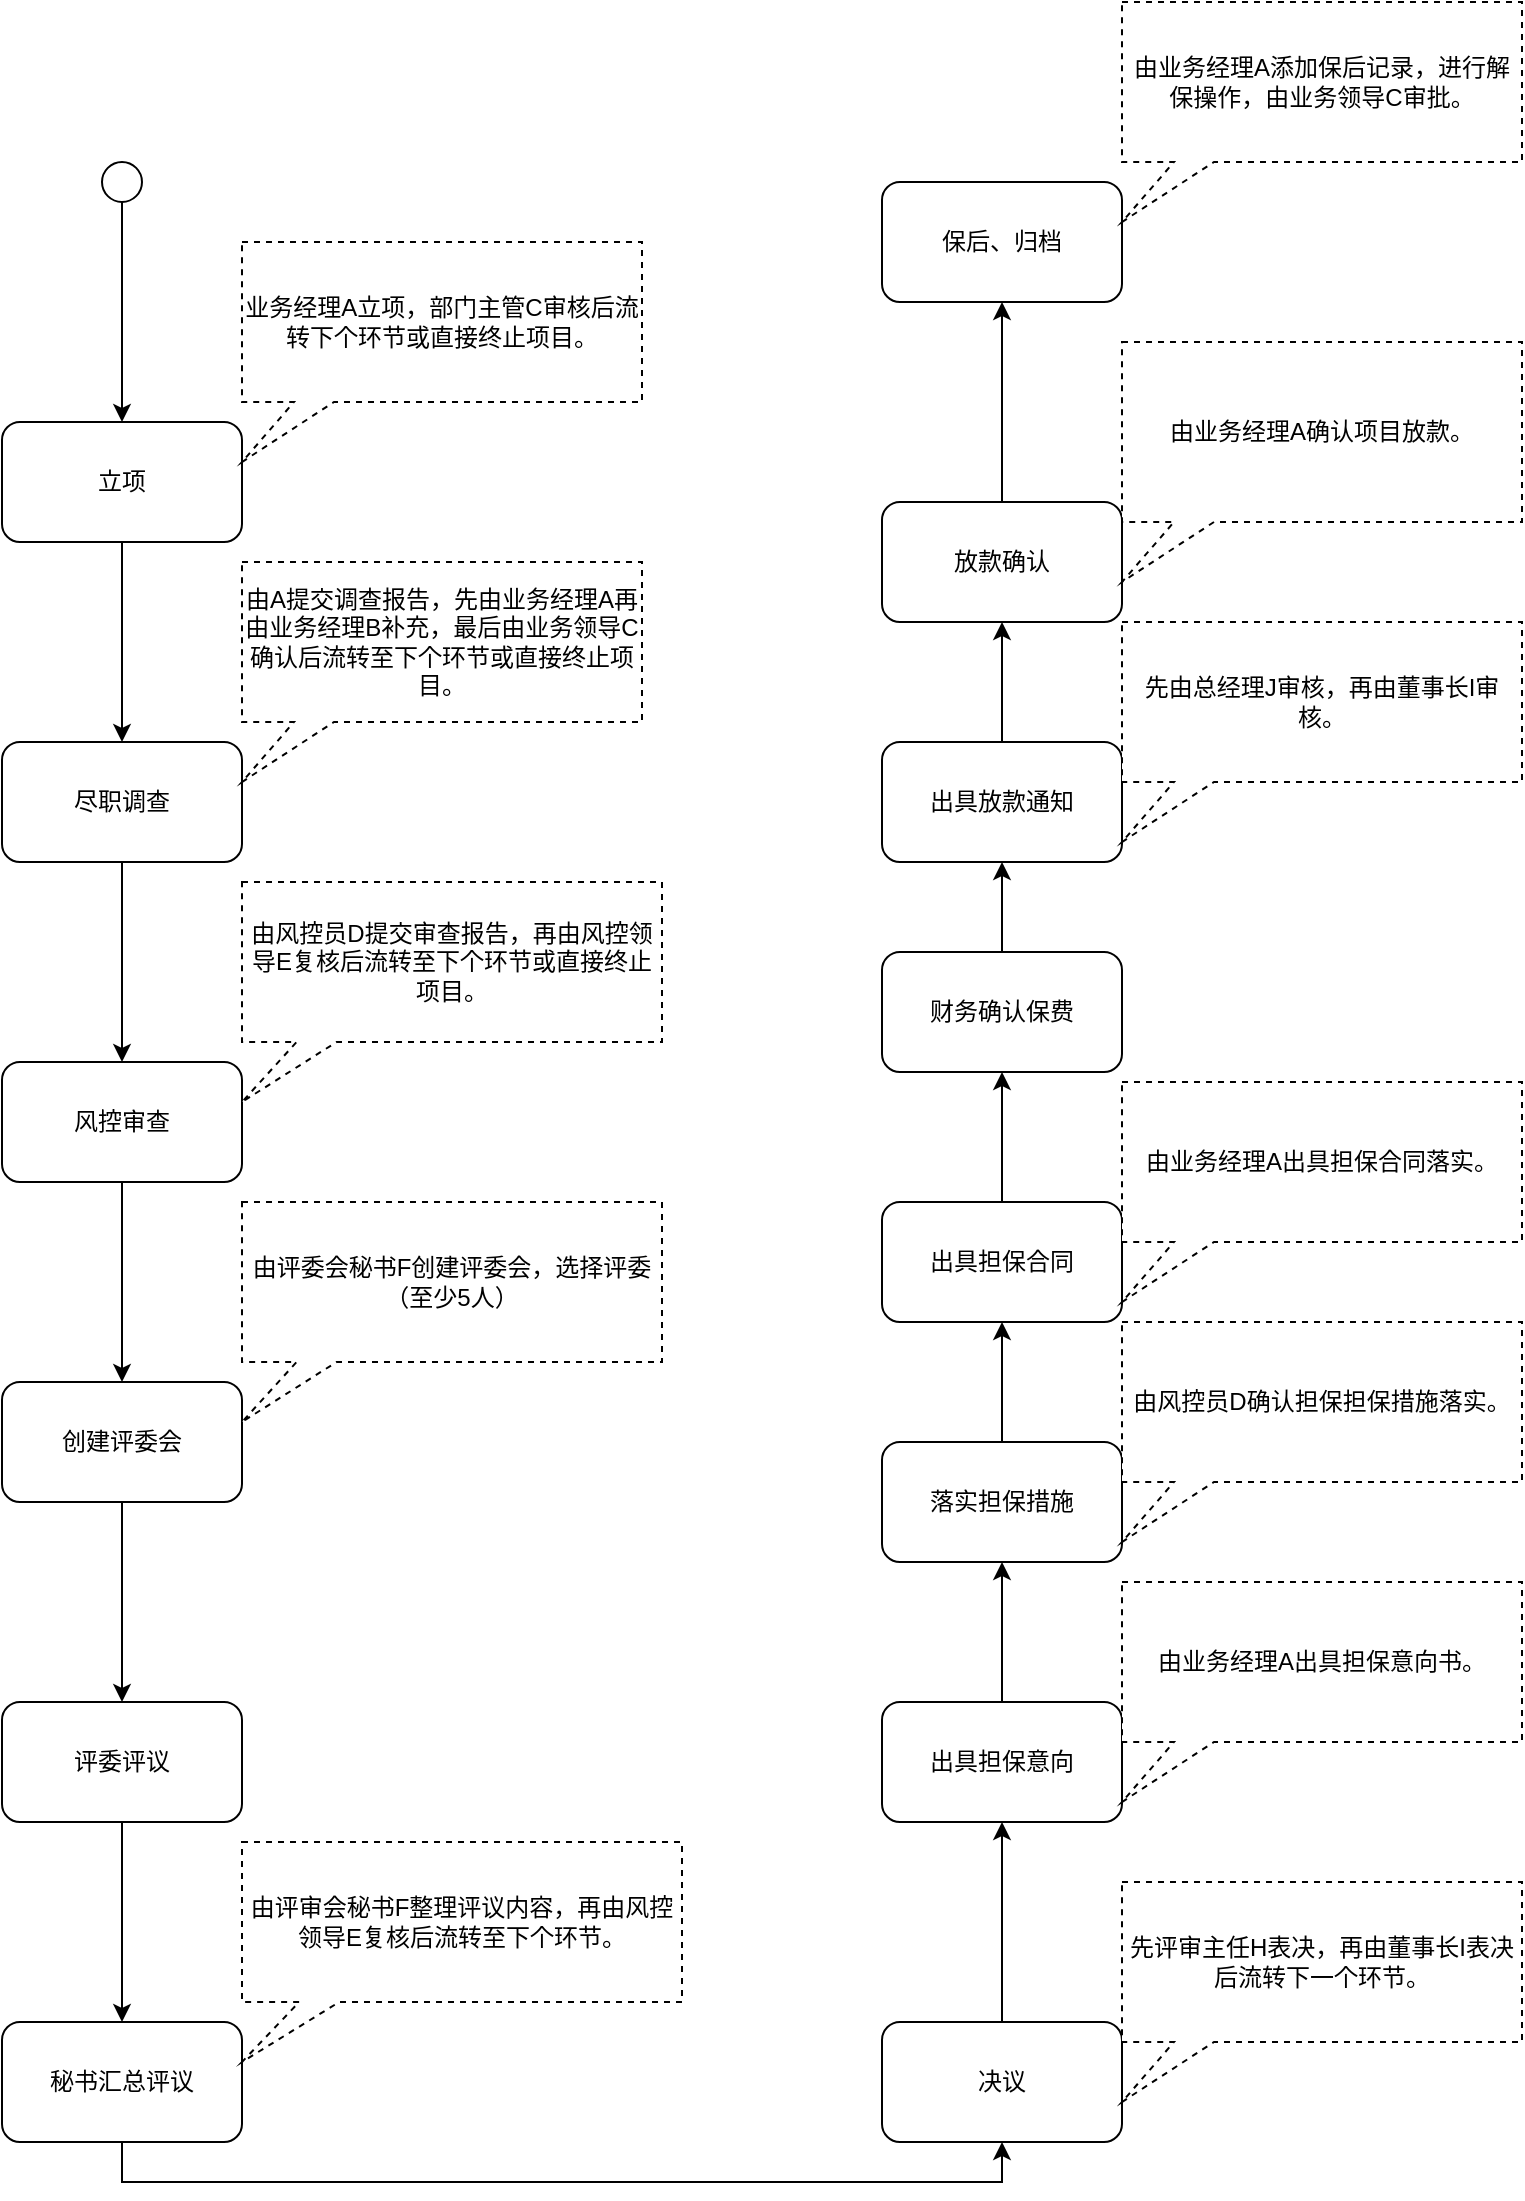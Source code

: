 <mxfile version="20.8.19" type="github">
  <diagram name="第 1 页" id="ElzLk9xlhmKX2nh8JI6h">
    <mxGraphModel dx="1434" dy="828" grid="1" gridSize="10" guides="1" tooltips="1" connect="1" arrows="1" fold="1" page="1" pageScale="1" pageWidth="827" pageHeight="1169" math="0" shadow="0">
      <root>
        <mxCell id="0" />
        <mxCell id="1" parent="0" />
        <mxCell id="QjYDYrKZbFn_NVAzt5Rb-3" value="" style="edgeStyle=orthogonalEdgeStyle;rounded=0;orthogonalLoop=1;jettySize=auto;html=1;" parent="1" source="QjYDYrKZbFn_NVAzt5Rb-1" target="QjYDYrKZbFn_NVAzt5Rb-2" edge="1">
          <mxGeometry relative="1" as="geometry" />
        </mxCell>
        <mxCell id="QjYDYrKZbFn_NVAzt5Rb-1" value="" style="ellipse;whiteSpace=wrap;html=1;aspect=fixed;" parent="1" vertex="1">
          <mxGeometry x="90" y="130" width="20" height="20" as="geometry" />
        </mxCell>
        <mxCell id="8p6swbS6E5nezO1NIQDR-1" value="" style="edgeStyle=orthogonalEdgeStyle;rounded=0;orthogonalLoop=1;jettySize=auto;html=1;" parent="1" source="QjYDYrKZbFn_NVAzt5Rb-2" target="QjYDYrKZbFn_NVAzt5Rb-5" edge="1">
          <mxGeometry relative="1" as="geometry" />
        </mxCell>
        <mxCell id="QjYDYrKZbFn_NVAzt5Rb-2" value="立项" style="rounded=1;whiteSpace=wrap;html=1;" parent="1" vertex="1">
          <mxGeometry x="40" y="260" width="120" height="60" as="geometry" />
        </mxCell>
        <mxCell id="QjYDYrKZbFn_NVAzt5Rb-4" value="业务经理A立项，部门主管C审核后流转下个环节或直接终止项目。" style="shape=callout;whiteSpace=wrap;html=1;perimeter=calloutPerimeter;position2=0;size=30;position=0.13;dashed=1;" parent="1" vertex="1">
          <mxGeometry x="160" y="170" width="200" height="110" as="geometry" />
        </mxCell>
        <mxCell id="8p6swbS6E5nezO1NIQDR-3" value="" style="edgeStyle=orthogonalEdgeStyle;rounded=0;orthogonalLoop=1;jettySize=auto;html=1;" parent="1" source="QjYDYrKZbFn_NVAzt5Rb-5" target="8p6swbS6E5nezO1NIQDR-2" edge="1">
          <mxGeometry relative="1" as="geometry" />
        </mxCell>
        <mxCell id="QjYDYrKZbFn_NVAzt5Rb-5" value="尽职调查" style="rounded=1;whiteSpace=wrap;html=1;" parent="1" vertex="1">
          <mxGeometry x="40" y="420" width="120" height="60" as="geometry" />
        </mxCell>
        <mxCell id="QjYDYrKZbFn_NVAzt5Rb-6" value="由A提交调查报告，先由业务经理A再由业务经理B补充，最后由业务领导C确认后流转至下个环节或直接终止项目。" style="shape=callout;whiteSpace=wrap;html=1;perimeter=calloutPerimeter;position2=0;size=30;position=0.13;dashed=1;" parent="1" vertex="1">
          <mxGeometry x="160" y="330" width="200" height="110" as="geometry" />
        </mxCell>
        <mxCell id="8p6swbS6E5nezO1NIQDR-6" value="" style="edgeStyle=orthogonalEdgeStyle;rounded=0;orthogonalLoop=1;jettySize=auto;html=1;" parent="1" source="8p6swbS6E5nezO1NIQDR-2" target="8p6swbS6E5nezO1NIQDR-5" edge="1">
          <mxGeometry relative="1" as="geometry" />
        </mxCell>
        <mxCell id="8p6swbS6E5nezO1NIQDR-2" value="风控审查" style="rounded=1;whiteSpace=wrap;html=1;" parent="1" vertex="1">
          <mxGeometry x="40" y="580" width="120" height="60" as="geometry" />
        </mxCell>
        <mxCell id="8p6swbS6E5nezO1NIQDR-4" value="由风控员D提交审查报告，再由风控领导E复核后流转至下个环节或直接终止项目。" style="shape=callout;whiteSpace=wrap;html=1;perimeter=calloutPerimeter;position2=0;size=30;position=0.13;dashed=1;" parent="1" vertex="1">
          <mxGeometry x="160" y="490" width="210" height="110" as="geometry" />
        </mxCell>
        <mxCell id="8p6swbS6E5nezO1NIQDR-9" value="" style="edgeStyle=orthogonalEdgeStyle;rounded=0;orthogonalLoop=1;jettySize=auto;html=1;" parent="1" source="8p6swbS6E5nezO1NIQDR-5" target="8p6swbS6E5nezO1NIQDR-8" edge="1">
          <mxGeometry relative="1" as="geometry" />
        </mxCell>
        <mxCell id="8p6swbS6E5nezO1NIQDR-5" value="创建评委会" style="rounded=1;whiteSpace=wrap;html=1;" parent="1" vertex="1">
          <mxGeometry x="40" y="740" width="120" height="60" as="geometry" />
        </mxCell>
        <mxCell id="8p6swbS6E5nezO1NIQDR-7" value="由评委会秘书F创建评委会，选择评委（至少5人）" style="shape=callout;whiteSpace=wrap;html=1;perimeter=calloutPerimeter;position2=0;size=30;position=0.13;dashed=1;" parent="1" vertex="1">
          <mxGeometry x="160" y="650" width="210" height="110" as="geometry" />
        </mxCell>
        <mxCell id="8p6swbS6E5nezO1NIQDR-12" value="" style="edgeStyle=orthogonalEdgeStyle;rounded=0;orthogonalLoop=1;jettySize=auto;html=1;" parent="1" source="8p6swbS6E5nezO1NIQDR-8" target="8p6swbS6E5nezO1NIQDR-10" edge="1">
          <mxGeometry relative="1" as="geometry" />
        </mxCell>
        <mxCell id="8p6swbS6E5nezO1NIQDR-8" value="评委评议" style="rounded=1;whiteSpace=wrap;html=1;" parent="1" vertex="1">
          <mxGeometry x="40" y="900" width="120" height="60" as="geometry" />
        </mxCell>
        <mxCell id="8p6swbS6E5nezO1NIQDR-16" style="edgeStyle=orthogonalEdgeStyle;rounded=0;orthogonalLoop=1;jettySize=auto;html=1;exitX=0.5;exitY=1;exitDx=0;exitDy=0;entryX=0.5;entryY=1;entryDx=0;entryDy=0;" parent="1" source="8p6swbS6E5nezO1NIQDR-10" target="8p6swbS6E5nezO1NIQDR-13" edge="1">
          <mxGeometry relative="1" as="geometry">
            <mxPoint x="540" y="1160" as="targetPoint" />
          </mxGeometry>
        </mxCell>
        <mxCell id="8p6swbS6E5nezO1NIQDR-10" value="秘书汇总评议" style="rounded=1;whiteSpace=wrap;html=1;" parent="1" vertex="1">
          <mxGeometry x="40" y="1060" width="120" height="60" as="geometry" />
        </mxCell>
        <mxCell id="8p6swbS6E5nezO1NIQDR-11" value="由评审会秘书F整理评议内容，再由风控领导E复核后流转至下个环节。" style="shape=callout;whiteSpace=wrap;html=1;perimeter=calloutPerimeter;position2=0;size=30;position=0.13;dashed=1;" parent="1" vertex="1">
          <mxGeometry x="160" y="970" width="220" height="110" as="geometry" />
        </mxCell>
        <mxCell id="8p6swbS6E5nezO1NIQDR-24" value="" style="edgeStyle=orthogonalEdgeStyle;rounded=0;orthogonalLoop=1;jettySize=auto;html=1;" parent="1" source="8p6swbS6E5nezO1NIQDR-13" target="8p6swbS6E5nezO1NIQDR-18" edge="1">
          <mxGeometry relative="1" as="geometry" />
        </mxCell>
        <mxCell id="8p6swbS6E5nezO1NIQDR-13" value="决议" style="rounded=1;whiteSpace=wrap;html=1;" parent="1" vertex="1">
          <mxGeometry x="480" y="1060" width="120" height="60" as="geometry" />
        </mxCell>
        <mxCell id="8p6swbS6E5nezO1NIQDR-17" value="先评审主任H表决，再由董事长I表决后流转下一个环节。" style="shape=callout;whiteSpace=wrap;html=1;perimeter=calloutPerimeter;position2=0;size=30;position=0.13;dashed=1;" parent="1" vertex="1">
          <mxGeometry x="600" y="990" width="200" height="110" as="geometry" />
        </mxCell>
        <mxCell id="ImwOByVS63wE7PNUtHVP-1" value="" style="edgeStyle=orthogonalEdgeStyle;rounded=0;orthogonalLoop=1;jettySize=auto;html=1;" edge="1" parent="1" source="8p6swbS6E5nezO1NIQDR-18" target="8p6swbS6E5nezO1NIQDR-20">
          <mxGeometry relative="1" as="geometry" />
        </mxCell>
        <mxCell id="8p6swbS6E5nezO1NIQDR-18" value="出具担保意向" style="rounded=1;whiteSpace=wrap;html=1;" parent="1" vertex="1">
          <mxGeometry x="480" y="900" width="120" height="60" as="geometry" />
        </mxCell>
        <mxCell id="ImwOByVS63wE7PNUtHVP-3" value="" style="edgeStyle=orthogonalEdgeStyle;rounded=0;orthogonalLoop=1;jettySize=auto;html=1;" edge="1" parent="1" source="8p6swbS6E5nezO1NIQDR-19" target="8p6swbS6E5nezO1NIQDR-22">
          <mxGeometry relative="1" as="geometry" />
        </mxCell>
        <mxCell id="8p6swbS6E5nezO1NIQDR-19" value="财务确认保费" style="rounded=1;whiteSpace=wrap;html=1;" parent="1" vertex="1">
          <mxGeometry x="480" y="525" width="120" height="60" as="geometry" />
        </mxCell>
        <mxCell id="8p6swbS6E5nezO1NIQDR-27" value="" style="edgeStyle=orthogonalEdgeStyle;rounded=0;orthogonalLoop=1;jettySize=auto;html=1;" parent="1" source="8p6swbS6E5nezO1NIQDR-20" target="8p6swbS6E5nezO1NIQDR-21" edge="1">
          <mxGeometry relative="1" as="geometry" />
        </mxCell>
        <mxCell id="8p6swbS6E5nezO1NIQDR-20" value="落实担保措施" style="rounded=1;whiteSpace=wrap;html=1;" parent="1" vertex="1">
          <mxGeometry x="480" y="770" width="120" height="60" as="geometry" />
        </mxCell>
        <mxCell id="ImwOByVS63wE7PNUtHVP-2" value="" style="edgeStyle=orthogonalEdgeStyle;rounded=0;orthogonalLoop=1;jettySize=auto;html=1;" edge="1" parent="1" source="8p6swbS6E5nezO1NIQDR-21" target="8p6swbS6E5nezO1NIQDR-19">
          <mxGeometry relative="1" as="geometry" />
        </mxCell>
        <mxCell id="8p6swbS6E5nezO1NIQDR-21" value="出具担保合同" style="rounded=1;whiteSpace=wrap;html=1;" parent="1" vertex="1">
          <mxGeometry x="480" y="650" width="120" height="60" as="geometry" />
        </mxCell>
        <mxCell id="8p6swbS6E5nezO1NIQDR-30" value="" style="edgeStyle=orthogonalEdgeStyle;rounded=0;orthogonalLoop=1;jettySize=auto;html=1;" parent="1" source="8p6swbS6E5nezO1NIQDR-22" target="8p6swbS6E5nezO1NIQDR-29" edge="1">
          <mxGeometry relative="1" as="geometry" />
        </mxCell>
        <mxCell id="8p6swbS6E5nezO1NIQDR-22" value="出具放款通知" style="rounded=1;whiteSpace=wrap;html=1;" parent="1" vertex="1">
          <mxGeometry x="480" y="420" width="120" height="60" as="geometry" />
        </mxCell>
        <mxCell id="8p6swbS6E5nezO1NIQDR-23" value="先由总经理J审核，再由董事长I审核。" style="shape=callout;whiteSpace=wrap;html=1;perimeter=calloutPerimeter;position2=0;size=30;position=0.13;dashed=1;" parent="1" vertex="1">
          <mxGeometry x="600" y="360" width="200" height="110" as="geometry" />
        </mxCell>
        <mxCell id="8p6swbS6E5nezO1NIQDR-32" value="" style="edgeStyle=orthogonalEdgeStyle;rounded=0;orthogonalLoop=1;jettySize=auto;html=1;" parent="1" source="8p6swbS6E5nezO1NIQDR-29" target="8p6swbS6E5nezO1NIQDR-31" edge="1">
          <mxGeometry relative="1" as="geometry" />
        </mxCell>
        <mxCell id="8p6swbS6E5nezO1NIQDR-29" value="放款确认" style="rounded=1;whiteSpace=wrap;html=1;" parent="1" vertex="1">
          <mxGeometry x="480" y="300" width="120" height="60" as="geometry" />
        </mxCell>
        <mxCell id="8p6swbS6E5nezO1NIQDR-31" value="保后、归档" style="rounded=1;whiteSpace=wrap;html=1;" parent="1" vertex="1">
          <mxGeometry x="480" y="140" width="120" height="60" as="geometry" />
        </mxCell>
        <mxCell id="8p6swbS6E5nezO1NIQDR-33" value="由业务经理A确认项目放款。" style="shape=callout;whiteSpace=wrap;html=1;perimeter=calloutPerimeter;position2=0;size=30;position=0.13;dashed=1;" parent="1" vertex="1">
          <mxGeometry x="600" y="220" width="200" height="120" as="geometry" />
        </mxCell>
        <mxCell id="8p6swbS6E5nezO1NIQDR-34" value="由业务经理A出具担保意向书。" style="shape=callout;whiteSpace=wrap;html=1;perimeter=calloutPerimeter;position2=0;size=30;position=0.13;dashed=1;" parent="1" vertex="1">
          <mxGeometry x="600" y="840" width="200" height="110" as="geometry" />
        </mxCell>
        <mxCell id="8p6swbS6E5nezO1NIQDR-35" value="由风控员D确认担保担保措施落实。" style="shape=callout;whiteSpace=wrap;html=1;perimeter=calloutPerimeter;position2=0;size=30;position=0.13;dashed=1;" parent="1" vertex="1">
          <mxGeometry x="600" y="710" width="200" height="110" as="geometry" />
        </mxCell>
        <mxCell id="8p6swbS6E5nezO1NIQDR-36" value="由业务经理A出具担保合同落实。" style="shape=callout;whiteSpace=wrap;html=1;perimeter=calloutPerimeter;position2=0;size=30;position=0.13;dashed=1;" parent="1" vertex="1">
          <mxGeometry x="600" y="590" width="200" height="110" as="geometry" />
        </mxCell>
        <mxCell id="8p6swbS6E5nezO1NIQDR-37" value="由业务经理A添加保后记录，进行解保操作，由业务领导C审批。" style="shape=callout;whiteSpace=wrap;html=1;perimeter=calloutPerimeter;position2=0;size=30;position=0.13;dashed=1;" parent="1" vertex="1">
          <mxGeometry x="600" y="50" width="200" height="110" as="geometry" />
        </mxCell>
      </root>
    </mxGraphModel>
  </diagram>
</mxfile>
